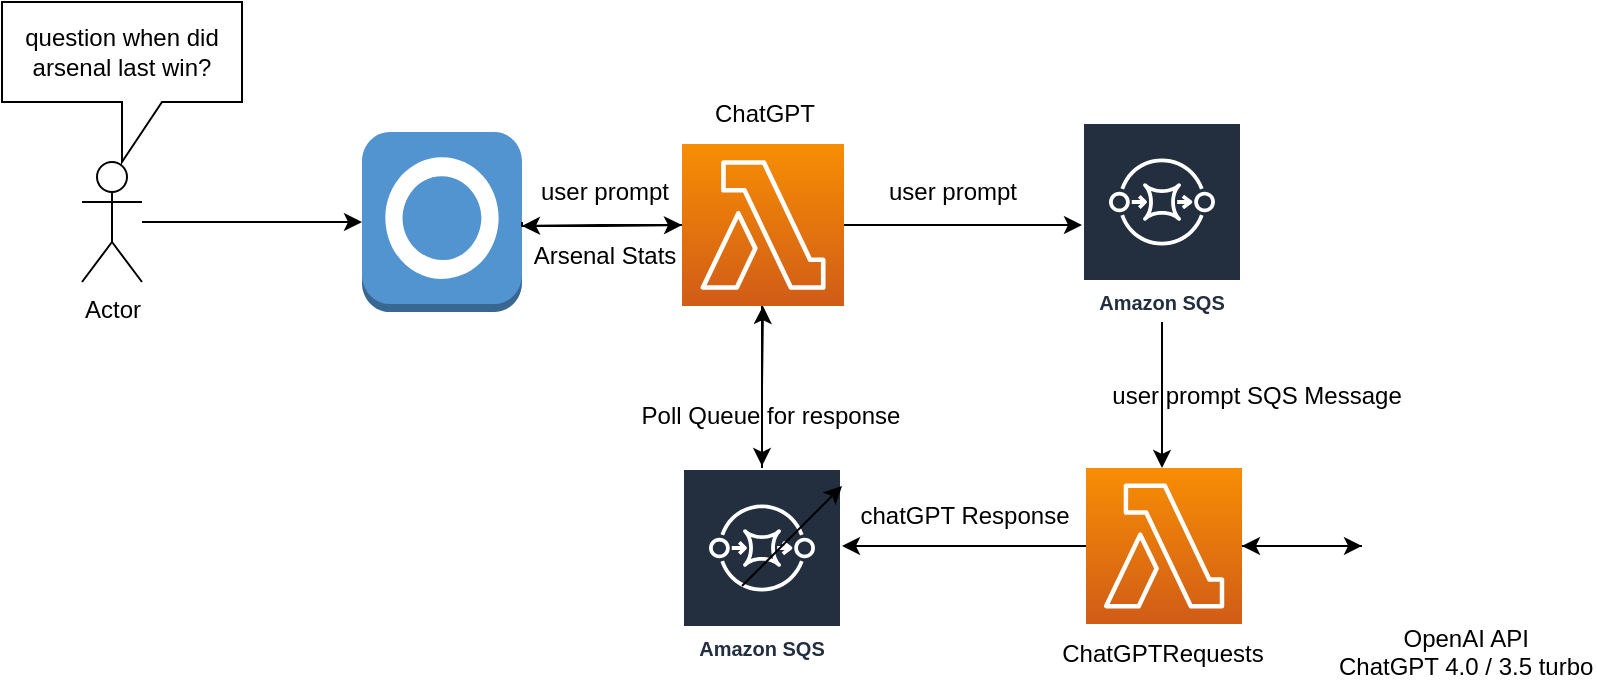 <mxfile version="21.1.4" type="device">
  <diagram name="Page-1" id="i8G72QOeIwQgde39rkPP">
    <mxGraphModel dx="1434" dy="771" grid="1" gridSize="10" guides="1" tooltips="1" connect="1" arrows="1" fold="1" page="1" pageScale="1" pageWidth="827" pageHeight="1169" math="0" shadow="0">
      <root>
        <mxCell id="0" />
        <mxCell id="1" parent="0" />
        <mxCell id="8UzWjgPpnGglD_5uU9Py-1" value="" style="outlineConnect=0;dashed=0;verticalLabelPosition=bottom;verticalAlign=top;align=center;html=1;shape=mxgraph.aws3.alexa_skill;fillColor=#5294CF;gradientColor=none;" parent="1" vertex="1">
          <mxGeometry x="200" y="193" width="80" height="90" as="geometry" />
        </mxCell>
        <mxCell id="8UzWjgPpnGglD_5uU9Py-4" value="" style="edgeStyle=orthogonalEdgeStyle;rounded=0;orthogonalLoop=1;jettySize=auto;html=1;" parent="1" source="8UzWjgPpnGglD_5uU9Py-2" target="8UzWjgPpnGglD_5uU9Py-1" edge="1">
          <mxGeometry relative="1" as="geometry" />
        </mxCell>
        <mxCell id="8UzWjgPpnGglD_5uU9Py-2" value="Actor" style="shape=umlActor;verticalLabelPosition=bottom;verticalAlign=top;html=1;outlineConnect=0;" parent="1" vertex="1">
          <mxGeometry x="60" y="208" width="30" height="60" as="geometry" />
        </mxCell>
        <mxCell id="8UzWjgPpnGglD_5uU9Py-14" value="" style="edgeStyle=orthogonalEdgeStyle;rounded=0;orthogonalLoop=1;jettySize=auto;html=1;" parent="1" source="8UzWjgPpnGglD_5uU9Py-7" target="8UzWjgPpnGglD_5uU9Py-13" edge="1">
          <mxGeometry relative="1" as="geometry">
            <Array as="points">
              <mxPoint x="600" y="340" />
              <mxPoint x="600" y="340" />
            </Array>
          </mxGeometry>
        </mxCell>
        <mxCell id="8UzWjgPpnGglD_5uU9Py-7" value="Amazon SQS" style="sketch=0;outlineConnect=0;fontColor=#232F3E;gradientColor=none;strokeColor=#ffffff;fillColor=#232F3E;dashed=0;verticalLabelPosition=middle;verticalAlign=bottom;align=center;html=1;whiteSpace=wrap;fontSize=10;fontStyle=1;spacing=3;shape=mxgraph.aws4.productIcon;prIcon=mxgraph.aws4.sqs;" parent="1" vertex="1">
          <mxGeometry x="560" y="188" width="80" height="100" as="geometry" />
        </mxCell>
        <mxCell id="8UzWjgPpnGglD_5uU9Py-12" value="" style="edgeStyle=orthogonalEdgeStyle;rounded=0;orthogonalLoop=1;jettySize=auto;html=1;" parent="1" source="8UzWjgPpnGglD_5uU9Py-9" target="8UzWjgPpnGglD_5uU9Py-7" edge="1">
          <mxGeometry relative="1" as="geometry">
            <Array as="points">
              <mxPoint x="530" y="240" />
              <mxPoint x="530" y="240" />
            </Array>
          </mxGeometry>
        </mxCell>
        <mxCell id="8UzWjgPpnGglD_5uU9Py-9" value="" style="sketch=0;points=[[0,0,0],[0.25,0,0],[0.5,0,0],[0.75,0,0],[1,0,0],[0,1,0],[0.25,1,0],[0.5,1,0],[0.75,1,0],[1,1,0],[0,0.25,0],[0,0.5,0],[0,0.75,0],[1,0.25,0],[1,0.5,0],[1,0.75,0]];outlineConnect=0;fontColor=#232F3E;gradientColor=#F78E04;gradientDirection=north;fillColor=#D05C17;strokeColor=#ffffff;dashed=0;verticalLabelPosition=bottom;verticalAlign=top;align=center;html=1;fontSize=12;fontStyle=0;aspect=fixed;shape=mxgraph.aws4.resourceIcon;resIcon=mxgraph.aws4.lambda;" parent="1" vertex="1">
          <mxGeometry x="360" y="199" width="81" height="81" as="geometry" />
        </mxCell>
        <mxCell id="8UzWjgPpnGglD_5uU9Py-17" value="" style="edgeStyle=orthogonalEdgeStyle;rounded=0;orthogonalLoop=1;jettySize=auto;html=1;" parent="1" source="8UzWjgPpnGglD_5uU9Py-13" target="8UzWjgPpnGglD_5uU9Py-16" edge="1">
          <mxGeometry relative="1" as="geometry">
            <Array as="points">
              <mxPoint x="470" y="400" />
              <mxPoint x="470" y="400" />
            </Array>
          </mxGeometry>
        </mxCell>
        <mxCell id="pmxChAeH6_0YVwYOvs3n-6" value="" style="edgeStyle=orthogonalEdgeStyle;rounded=0;orthogonalLoop=1;jettySize=auto;html=1;" edge="1" parent="1" source="8UzWjgPpnGglD_5uU9Py-13" target="pmxChAeH6_0YVwYOvs3n-5">
          <mxGeometry relative="1" as="geometry" />
        </mxCell>
        <mxCell id="8UzWjgPpnGglD_5uU9Py-13" value="" style="sketch=0;points=[[0,0,0],[0.25,0,0],[0.5,0,0],[0.75,0,0],[1,0,0],[0,1,0],[0.25,1,0],[0.5,1,0],[0.75,1,0],[1,1,0],[0,0.25,0],[0,0.5,0],[0,0.75,0],[1,0.25,0],[1,0.5,0],[1,0.75,0]];outlineConnect=0;fontColor=#232F3E;gradientColor=#F78E04;gradientDirection=north;fillColor=#D05C17;strokeColor=#ffffff;dashed=0;verticalLabelPosition=bottom;verticalAlign=top;align=center;html=1;fontSize=12;fontStyle=0;aspect=fixed;shape=mxgraph.aws4.resourceIcon;resIcon=mxgraph.aws4.lambda;" parent="1" vertex="1">
          <mxGeometry x="562" y="361" width="78" height="78" as="geometry" />
        </mxCell>
        <mxCell id="8UzWjgPpnGglD_5uU9Py-24" value="" style="edgeStyle=orthogonalEdgeStyle;rounded=0;orthogonalLoop=1;jettySize=auto;html=1;" parent="1" source="8UzWjgPpnGglD_5uU9Py-16" target="8UzWjgPpnGglD_5uU9Py-9" edge="1">
          <mxGeometry relative="1" as="geometry" />
        </mxCell>
        <mxCell id="8UzWjgPpnGglD_5uU9Py-16" value="Amazon SQS" style="sketch=0;outlineConnect=0;fontColor=#232F3E;gradientColor=none;strokeColor=#ffffff;fillColor=#232F3E;dashed=0;verticalLabelPosition=middle;verticalAlign=bottom;align=center;html=1;whiteSpace=wrap;fontSize=10;fontStyle=1;spacing=3;shape=mxgraph.aws4.productIcon;prIcon=mxgraph.aws4.sqs;" parent="1" vertex="1">
          <mxGeometry x="360" y="361" width="80" height="100" as="geometry" />
        </mxCell>
        <mxCell id="8UzWjgPpnGglD_5uU9Py-19" value="" style="edgeStyle=orthogonalEdgeStyle;rounded=0;orthogonalLoop=1;jettySize=auto;html=1;exitX=1;exitY=0.5;exitDx=0;exitDy=0;exitPerimeter=0;entryX=0;entryY=0.5;entryDx=0;entryDy=0;entryPerimeter=0;" parent="1" source="8UzWjgPpnGglD_5uU9Py-1" target="8UzWjgPpnGglD_5uU9Py-9" edge="1">
          <mxGeometry relative="1" as="geometry">
            <mxPoint x="370" y="248" as="sourcePoint" />
            <mxPoint x="290" y="248" as="targetPoint" />
            <Array as="points">
              <mxPoint x="280" y="240" />
              <mxPoint x="320" y="240" />
            </Array>
          </mxGeometry>
        </mxCell>
        <mxCell id="8UzWjgPpnGglD_5uU9Py-25" value="question when did arsenal last win?" style="shape=callout;whiteSpace=wrap;html=1;perimeter=calloutPerimeter;" parent="1" vertex="1">
          <mxGeometry x="20" y="128" width="120" height="80" as="geometry" />
        </mxCell>
        <mxCell id="8UzWjgPpnGglD_5uU9Py-32" value="" style="endArrow=classic;html=1;rounded=0;" parent="1" edge="1">
          <mxGeometry width="50" height="50" relative="1" as="geometry">
            <mxPoint x="390" y="420" as="sourcePoint" />
            <mxPoint x="440" y="370" as="targetPoint" />
          </mxGeometry>
        </mxCell>
        <mxCell id="8UzWjgPpnGglD_5uU9Py-33" value="" style="edgeStyle=orthogonalEdgeStyle;rounded=0;orthogonalLoop=1;jettySize=auto;html=1;exitX=0;exitY=0.5;exitDx=0;exitDy=0;exitPerimeter=0;" parent="1" source="8UzWjgPpnGglD_5uU9Py-9" edge="1">
          <mxGeometry relative="1" as="geometry">
            <mxPoint x="300" y="258" as="sourcePoint" />
            <mxPoint x="280" y="240" as="targetPoint" />
            <Array as="points">
              <mxPoint x="320" y="240" />
              <mxPoint x="320" y="240" />
            </Array>
          </mxGeometry>
        </mxCell>
        <mxCell id="8UzWjgPpnGglD_5uU9Py-34" value="ChatGPT" style="text;html=1;align=center;verticalAlign=middle;resizable=0;points=[];autosize=1;strokeColor=none;fillColor=none;" parent="1" vertex="1">
          <mxGeometry x="365.5" y="169" width="70" height="30" as="geometry" />
        </mxCell>
        <mxCell id="8UzWjgPpnGglD_5uU9Py-36" value="chatGPT Response" style="text;html=1;align=center;verticalAlign=middle;resizable=0;points=[];autosize=1;strokeColor=none;fillColor=none;" parent="1" vertex="1">
          <mxGeometry x="435.5" y="370" width="130" height="30" as="geometry" />
        </mxCell>
        <mxCell id="8UzWjgPpnGglD_5uU9Py-37" value="Poll Queue for response" style="text;html=1;align=center;verticalAlign=middle;resizable=0;points=[];autosize=1;strokeColor=none;fillColor=none;" parent="1" vertex="1">
          <mxGeometry x="328.5" y="320" width="150" height="30" as="geometry" />
        </mxCell>
        <mxCell id="8UzWjgPpnGglD_5uU9Py-38" value="" style="edgeStyle=orthogonalEdgeStyle;rounded=0;orthogonalLoop=1;jettySize=auto;html=1;" parent="1" edge="1">
          <mxGeometry relative="1" as="geometry">
            <mxPoint x="400" y="280" as="sourcePoint" />
            <mxPoint x="400" y="360" as="targetPoint" />
          </mxGeometry>
        </mxCell>
        <mxCell id="8UzWjgPpnGglD_5uU9Py-39" value="user prompt" style="text;html=1;align=center;verticalAlign=middle;resizable=0;points=[];autosize=1;strokeColor=none;fillColor=none;" parent="1" vertex="1">
          <mxGeometry x="450" y="208" width="90" height="30" as="geometry" />
        </mxCell>
        <mxCell id="8UzWjgPpnGglD_5uU9Py-41" value="user prompt SQS Message" style="text;html=1;align=center;verticalAlign=middle;resizable=0;points=[];autosize=1;strokeColor=none;fillColor=none;" parent="1" vertex="1">
          <mxGeometry x="561.5" y="310" width="170" height="30" as="geometry" />
        </mxCell>
        <mxCell id="8UzWjgPpnGglD_5uU9Py-42" value="ChatGPTRequests" style="text;html=1;align=center;verticalAlign=middle;resizable=0;points=[];autosize=1;strokeColor=none;fillColor=none;" parent="1" vertex="1">
          <mxGeometry x="540" y="439" width="120" height="30" as="geometry" />
        </mxCell>
        <mxCell id="8UzWjgPpnGglD_5uU9Py-43" value="user prompt" style="text;html=1;align=center;verticalAlign=middle;resizable=0;points=[];autosize=1;strokeColor=none;fillColor=none;" parent="1" vertex="1">
          <mxGeometry x="275.5" y="208" width="90" height="30" as="geometry" />
        </mxCell>
        <mxCell id="8UzWjgPpnGglD_5uU9Py-45" value="Arsenal Stats" style="text;html=1;align=center;verticalAlign=middle;resizable=0;points=[];autosize=1;strokeColor=none;fillColor=none;" parent="1" vertex="1">
          <mxGeometry x="275.5" y="240" width="90" height="30" as="geometry" />
        </mxCell>
        <mxCell id="pmxChAeH6_0YVwYOvs3n-7" value="" style="edgeStyle=orthogonalEdgeStyle;rounded=0;orthogonalLoop=1;jettySize=auto;html=1;" edge="1" parent="1" source="pmxChAeH6_0YVwYOvs3n-5">
          <mxGeometry relative="1" as="geometry">
            <mxPoint x="640" y="400" as="targetPoint" />
          </mxGeometry>
        </mxCell>
        <mxCell id="pmxChAeH6_0YVwYOvs3n-5" value="OpenAI API&#xa;ChatGPT 4.0 / 3.5 turbo" style="shape=image;verticalLabelPosition=bottom;labelBackgroundColor=default;verticalAlign=top;aspect=fixed;imageAspect=0;image=https://mrvian.com/wp-content/uploads/2023/02/logo-open-ai.png;" vertex="1" parent="1">
          <mxGeometry x="700" y="367.54" width="104.2" height="64.93" as="geometry" />
        </mxCell>
      </root>
    </mxGraphModel>
  </diagram>
</mxfile>
